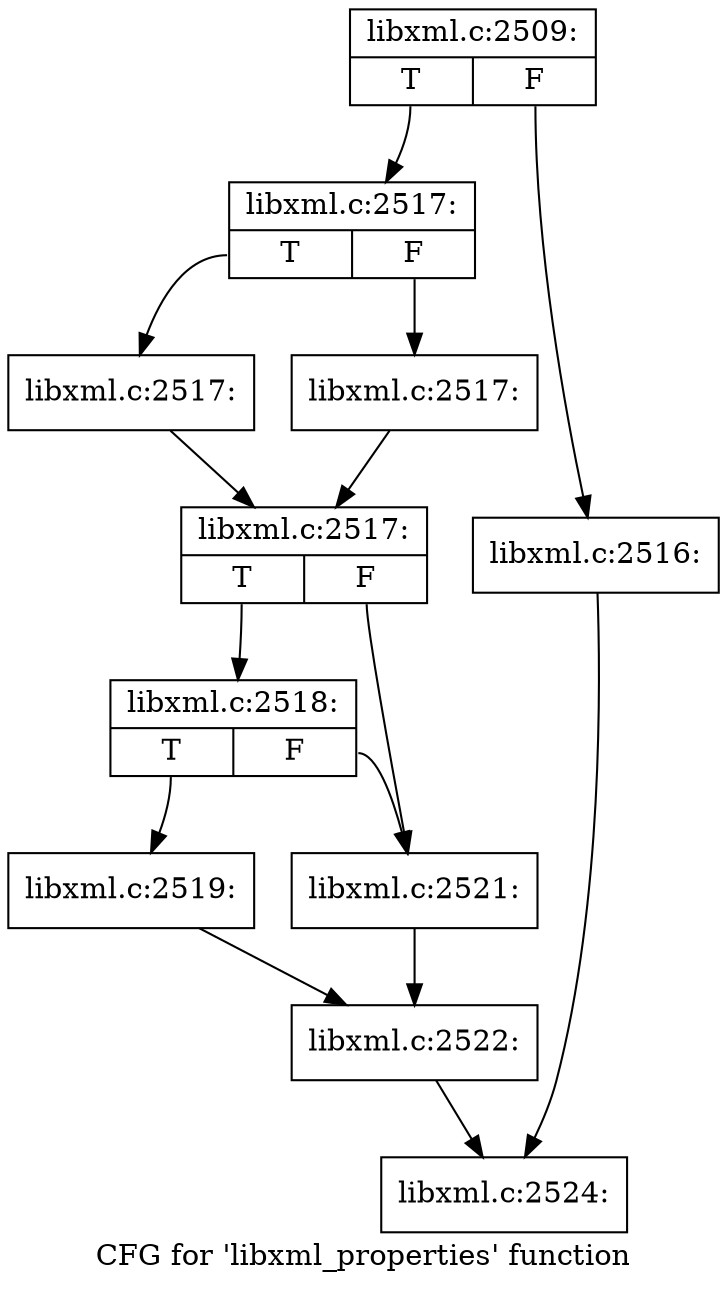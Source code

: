 digraph "CFG for 'libxml_properties' function" {
	label="CFG for 'libxml_properties' function";

	Node0x55d00b0 [shape=record,label="{libxml.c:2509:|{<s0>T|<s1>F}}"];
	Node0x55d00b0:s0 -> Node0x55dbd70;
	Node0x55d00b0:s1 -> Node0x55dbd20;
	Node0x55dbd20 [shape=record,label="{libxml.c:2516:}"];
	Node0x55dbd20 -> Node0x55dac10;
	Node0x55dbd70 [shape=record,label="{libxml.c:2517:|{<s0>T|<s1>F}}"];
	Node0x55dbd70:s0 -> Node0x55dc4e0;
	Node0x55dbd70:s1 -> Node0x55dc530;
	Node0x55dc4e0 [shape=record,label="{libxml.c:2517:}"];
	Node0x55dc4e0 -> Node0x55dc580;
	Node0x55dc530 [shape=record,label="{libxml.c:2517:}"];
	Node0x55dc530 -> Node0x55dc580;
	Node0x55dc580 [shape=record,label="{libxml.c:2517:|{<s0>T|<s1>F}}"];
	Node0x55dc580:s0 -> Node0x55dcc80;
	Node0x55dc580:s1 -> Node0x55dcc30;
	Node0x55dcc80 [shape=record,label="{libxml.c:2518:|{<s0>T|<s1>F}}"];
	Node0x55dcc80:s0 -> Node0x55dcb90;
	Node0x55dcc80:s1 -> Node0x55dcc30;
	Node0x55dcb90 [shape=record,label="{libxml.c:2519:}"];
	Node0x55dcb90 -> Node0x55dcbe0;
	Node0x55dcc30 [shape=record,label="{libxml.c:2521:}"];
	Node0x55dcc30 -> Node0x55dcbe0;
	Node0x55dcbe0 [shape=record,label="{libxml.c:2522:}"];
	Node0x55dcbe0 -> Node0x55dac10;
	Node0x55dac10 [shape=record,label="{libxml.c:2524:}"];
}
